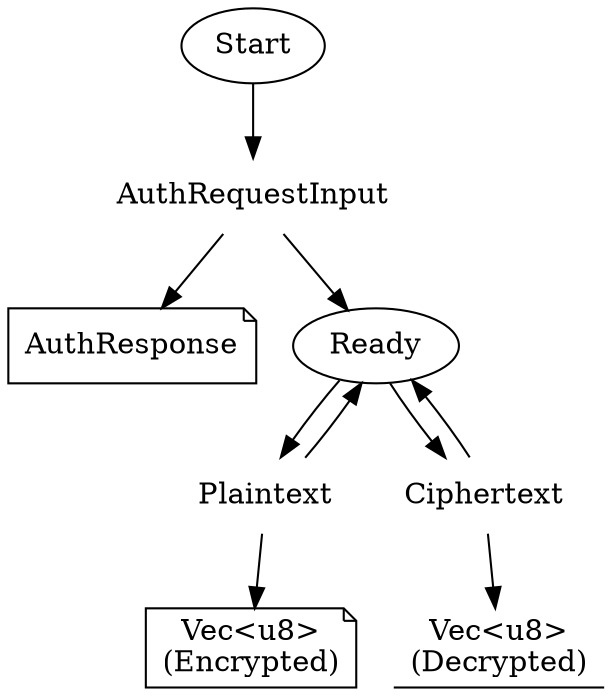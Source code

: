 digraph AkeResponder {
  AuthRequestInput [shape="none"];
  AuthResponse [shape="note"];
  PlaintextInput [shape="none", label="Plaintext"];
  PlaintextOutput [shape="underline", label="Vec<u8>\n(Decrypted)"];
  CiphertextInput [shape="none", label="Ciphertext"];
  CiphertextOutput [shape="note", label="Vec<u8>\n(Encrypted)"];

  Start -> AuthRequestInput;
  AuthRequestInput -> Ready;
  AuthRequestInput -> AuthResponse;

  Ready -> CiphertextInput;
  CiphertextInput -> Ready;
  CiphertextInput -> PlaintextOutput;

  Ready -> PlaintextInput;
  PlaintextInput -> Ready;
  PlaintextInput -> CiphertextOutput;
}
